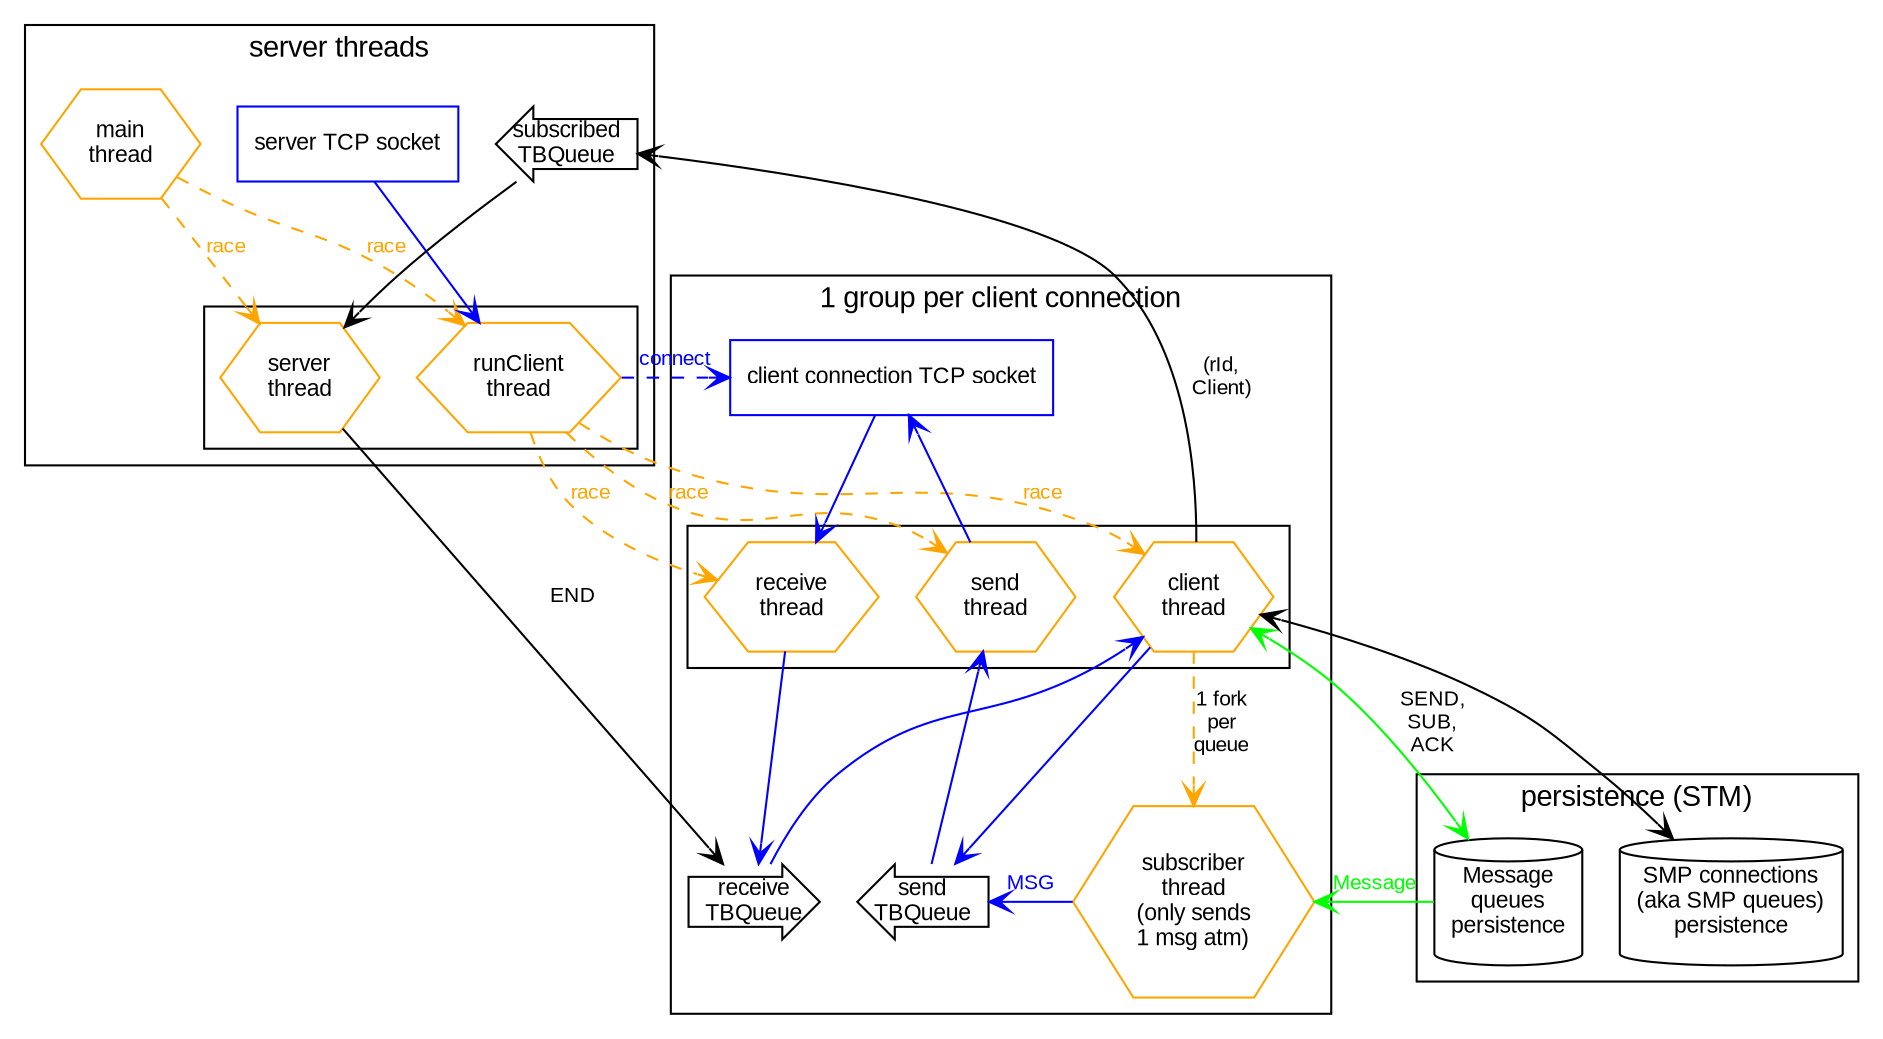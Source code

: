 digraph SMPServer {
  graph [fontname=arial]
  node [fontname=arial fontsize=11 shape=box]
  edge [fontname=arial fontsize=10 arrowhead=open arrowtail=open]

  subgraph clusterPersistence {
    label="persistence (STM)"
    msgQueues [shape=cylinder label="Message\nqueues\npersistence"]
    queueStore [shape=cylinder label="SMP connections\n(aka SMP queues)\npersistence"]
  }

  subgraph clusterServer {
    label="server threads" 
    main [shape=hexagon color=orange label="main\nthread"]
    ss [label="server TCP socket" color=blue]
    subgraph clusterThreads {
      label="" 
      node [shape=hexagon color=orange]
      runClient [label="runClient\nthread"]
      server [label="server\nthread"]
    }
    subscribedQ [shape="larrow" label="subscribed\nTBQueue"]
    main -> {server runClient} [style=dashed label=race color=orange fontcolor=orange]
    ss -> runClient [color=blue]
    subscribedQ -> server
  }

  subgraph clusterConnection {
    label="1 group per client connection"
    cs [label="client connection TCP socket" color=blue]

    subgraph clusterThreads {
      node [shape=hexagon, color=orange]
      label=""
      receive [label="receive\nthread"]
      client [label="client\nthread"]
      send [label="send\nthread"]
    }

    runClient -> cs [style=dashed label="connect" color=blue fontcolor=blue]
    runClient -> {client receive send} [style=dashed label=race color=orange fontcolor=orange]
    server -> inq [label="END"]

    subscriber [shape=hexagon color=orange label="subscriber\nthread\n(only sends\n1 msg atm)"]

    inq [shape=rarrow label="receive\nTBQueue"]
    outq [shape=larrow label="send\nTBQueue"]
    cs -> receive -> inq -> client [color=blue]
    msgQueues -> subscriber [label="Message" color=green fontcolor=green]
    subscriber -> outq [label="MSG" color=blue fontcolor=blue constraint=false]
    client -> queueStore [dir=both]
    client -> subscriber [style=dashed label="1 fork\nper\nqueue" color=orange]
    client -> msgQueues [dir="both" label="SEND,\nSUB,\nACK" color=green]
    client -> outq -> send -> cs [color=blue]
    client -> subscribedQ [label="(rId,\nClient)"]
  }
}
